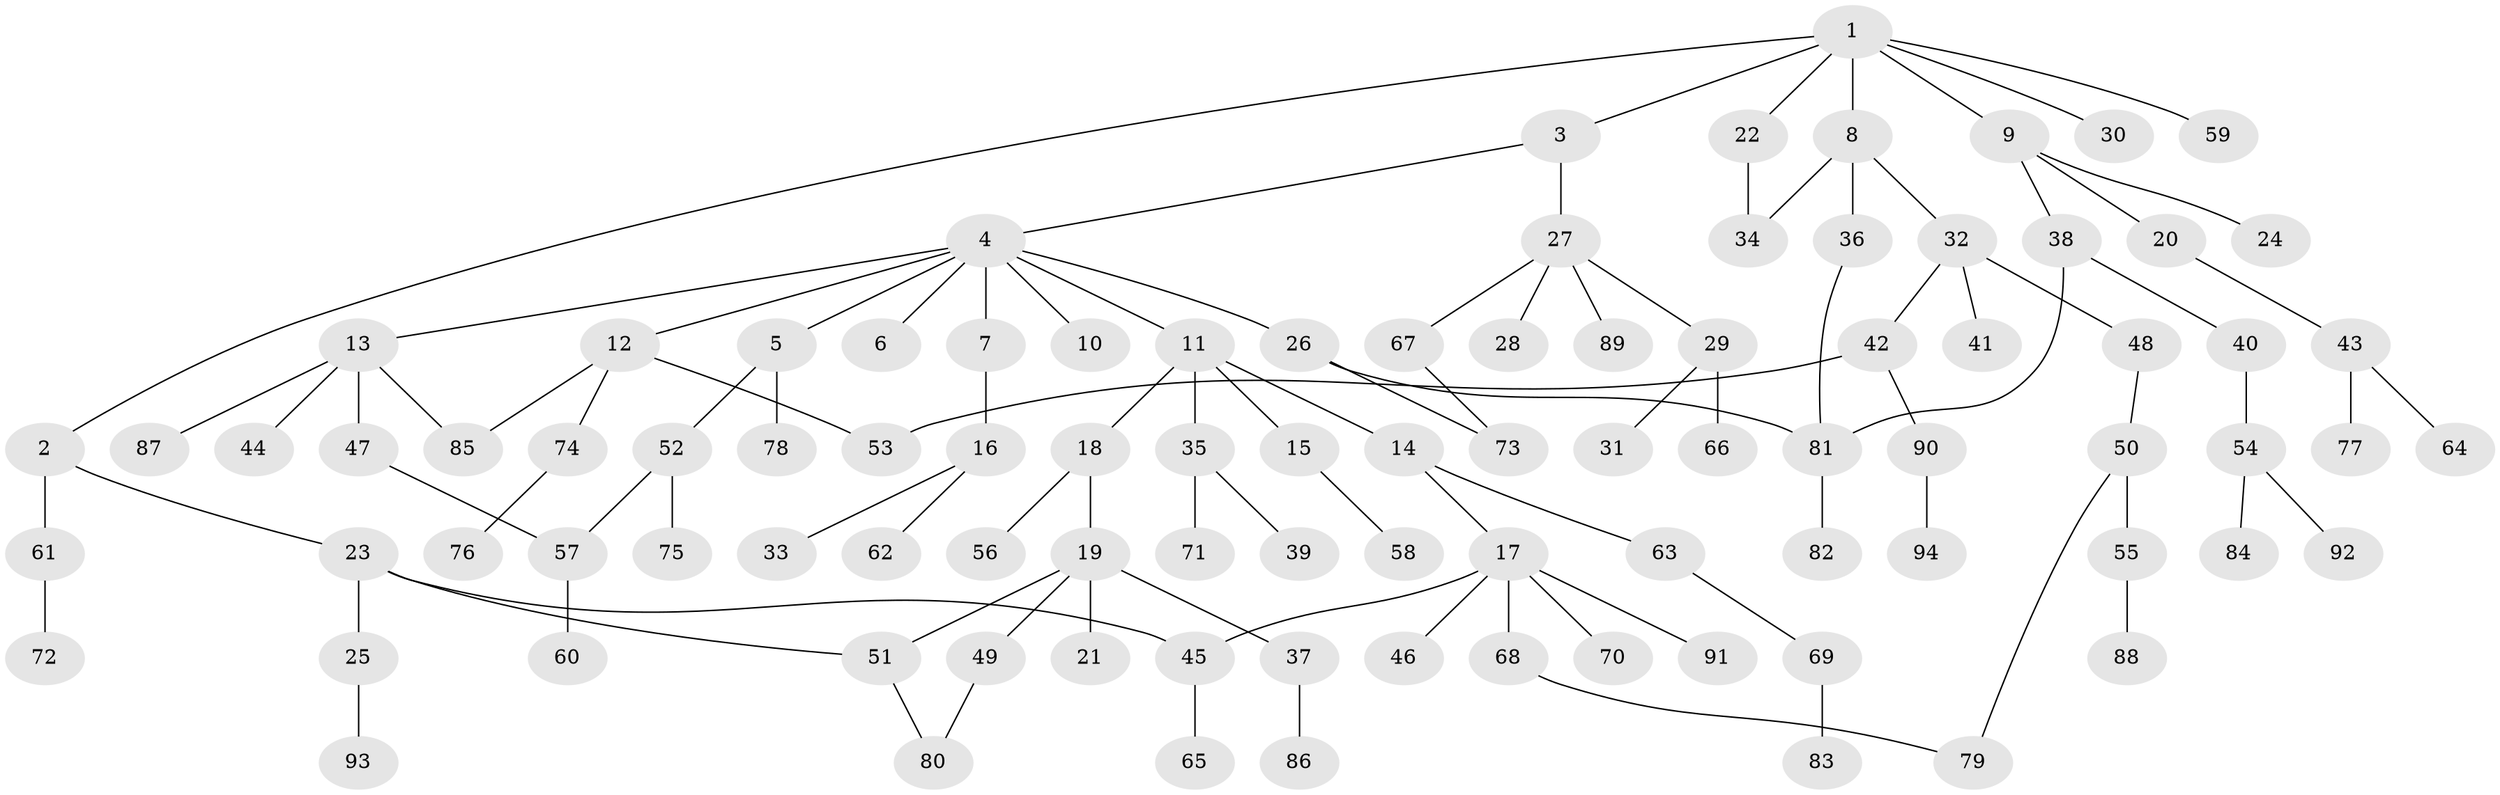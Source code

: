 // Generated by graph-tools (version 1.1) at 2025/34/03/09/25 02:34:26]
// undirected, 94 vertices, 104 edges
graph export_dot {
graph [start="1"]
  node [color=gray90,style=filled];
  1;
  2;
  3;
  4;
  5;
  6;
  7;
  8;
  9;
  10;
  11;
  12;
  13;
  14;
  15;
  16;
  17;
  18;
  19;
  20;
  21;
  22;
  23;
  24;
  25;
  26;
  27;
  28;
  29;
  30;
  31;
  32;
  33;
  34;
  35;
  36;
  37;
  38;
  39;
  40;
  41;
  42;
  43;
  44;
  45;
  46;
  47;
  48;
  49;
  50;
  51;
  52;
  53;
  54;
  55;
  56;
  57;
  58;
  59;
  60;
  61;
  62;
  63;
  64;
  65;
  66;
  67;
  68;
  69;
  70;
  71;
  72;
  73;
  74;
  75;
  76;
  77;
  78;
  79;
  80;
  81;
  82;
  83;
  84;
  85;
  86;
  87;
  88;
  89;
  90;
  91;
  92;
  93;
  94;
  1 -- 2;
  1 -- 3;
  1 -- 8;
  1 -- 9;
  1 -- 22;
  1 -- 30;
  1 -- 59;
  2 -- 23;
  2 -- 61;
  3 -- 4;
  3 -- 27;
  4 -- 5;
  4 -- 6;
  4 -- 7;
  4 -- 10;
  4 -- 11;
  4 -- 12;
  4 -- 13;
  4 -- 26;
  5 -- 52;
  5 -- 78;
  7 -- 16;
  8 -- 32;
  8 -- 36;
  8 -- 34;
  9 -- 20;
  9 -- 24;
  9 -- 38;
  11 -- 14;
  11 -- 15;
  11 -- 18;
  11 -- 35;
  12 -- 74;
  12 -- 85;
  12 -- 53;
  13 -- 44;
  13 -- 47;
  13 -- 87;
  13 -- 85;
  14 -- 17;
  14 -- 63;
  15 -- 58;
  16 -- 33;
  16 -- 62;
  17 -- 45;
  17 -- 46;
  17 -- 68;
  17 -- 70;
  17 -- 91;
  18 -- 19;
  18 -- 56;
  19 -- 21;
  19 -- 37;
  19 -- 49;
  19 -- 51;
  20 -- 43;
  22 -- 34;
  23 -- 25;
  23 -- 51;
  23 -- 45;
  25 -- 93;
  26 -- 81;
  26 -- 73;
  27 -- 28;
  27 -- 29;
  27 -- 67;
  27 -- 89;
  29 -- 31;
  29 -- 66;
  32 -- 41;
  32 -- 42;
  32 -- 48;
  35 -- 39;
  35 -- 71;
  36 -- 81;
  37 -- 86;
  38 -- 40;
  38 -- 81;
  40 -- 54;
  42 -- 53;
  42 -- 90;
  43 -- 64;
  43 -- 77;
  45 -- 65;
  47 -- 57;
  48 -- 50;
  49 -- 80;
  50 -- 55;
  50 -- 79;
  51 -- 80;
  52 -- 75;
  52 -- 57;
  54 -- 84;
  54 -- 92;
  55 -- 88;
  57 -- 60;
  61 -- 72;
  63 -- 69;
  67 -- 73;
  68 -- 79;
  69 -- 83;
  74 -- 76;
  81 -- 82;
  90 -- 94;
}
